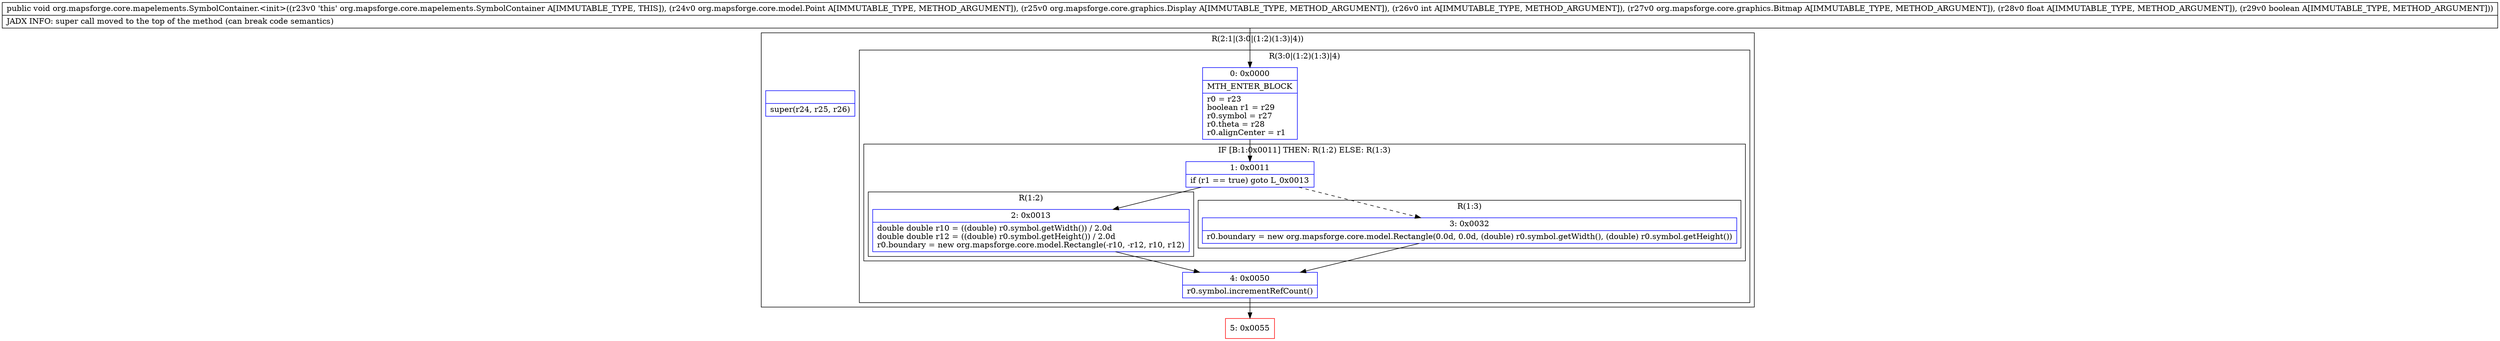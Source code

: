 digraph "CFG fororg.mapsforge.core.mapelements.SymbolContainer.\<init\>(Lorg\/mapsforge\/core\/model\/Point;Lorg\/mapsforge\/core\/graphics\/Display;ILorg\/mapsforge\/core\/graphics\/Bitmap;FZ)V" {
subgraph cluster_Region_360654731 {
label = "R(2:1|(3:0|(1:2)(1:3)|4))";
node [shape=record,color=blue];
Node_InsnContainer_1929049154 [shape=record,label="{|super(r24, r25, r26)\l}"];
subgraph cluster_Region_1494646024 {
label = "R(3:0|(1:2)(1:3)|4)";
node [shape=record,color=blue];
Node_0 [shape=record,label="{0\:\ 0x0000|MTH_ENTER_BLOCK\l|r0 = r23\lboolean r1 = r29\lr0.symbol = r27\lr0.theta = r28\lr0.alignCenter = r1\l}"];
subgraph cluster_IfRegion_1039004766 {
label = "IF [B:1:0x0011] THEN: R(1:2) ELSE: R(1:3)";
node [shape=record,color=blue];
Node_1 [shape=record,label="{1\:\ 0x0011|if (r1 == true) goto L_0x0013\l}"];
subgraph cluster_Region_515973239 {
label = "R(1:2)";
node [shape=record,color=blue];
Node_2 [shape=record,label="{2\:\ 0x0013|double double r10 = ((double) r0.symbol.getWidth()) \/ 2.0d\ldouble double r12 = ((double) r0.symbol.getHeight()) \/ 2.0d\lr0.boundary = new org.mapsforge.core.model.Rectangle(\-r10, \-r12, r10, r12)\l}"];
}
subgraph cluster_Region_1768840346 {
label = "R(1:3)";
node [shape=record,color=blue];
Node_3 [shape=record,label="{3\:\ 0x0032|r0.boundary = new org.mapsforge.core.model.Rectangle(0.0d, 0.0d, (double) r0.symbol.getWidth(), (double) r0.symbol.getHeight())\l}"];
}
}
Node_4 [shape=record,label="{4\:\ 0x0050|r0.symbol.incrementRefCount()\l}"];
}
}
Node_5 [shape=record,color=red,label="{5\:\ 0x0055}"];
MethodNode[shape=record,label="{public void org.mapsforge.core.mapelements.SymbolContainer.\<init\>((r23v0 'this' org.mapsforge.core.mapelements.SymbolContainer A[IMMUTABLE_TYPE, THIS]), (r24v0 org.mapsforge.core.model.Point A[IMMUTABLE_TYPE, METHOD_ARGUMENT]), (r25v0 org.mapsforge.core.graphics.Display A[IMMUTABLE_TYPE, METHOD_ARGUMENT]), (r26v0 int A[IMMUTABLE_TYPE, METHOD_ARGUMENT]), (r27v0 org.mapsforge.core.graphics.Bitmap A[IMMUTABLE_TYPE, METHOD_ARGUMENT]), (r28v0 float A[IMMUTABLE_TYPE, METHOD_ARGUMENT]), (r29v0 boolean A[IMMUTABLE_TYPE, METHOD_ARGUMENT]))  | JADX INFO: super call moved to the top of the method (can break code semantics)\l}"];
MethodNode -> Node_0;
Node_0 -> Node_1;
Node_1 -> Node_2;
Node_1 -> Node_3[style=dashed];
Node_2 -> Node_4;
Node_3 -> Node_4;
Node_4 -> Node_5;
}

